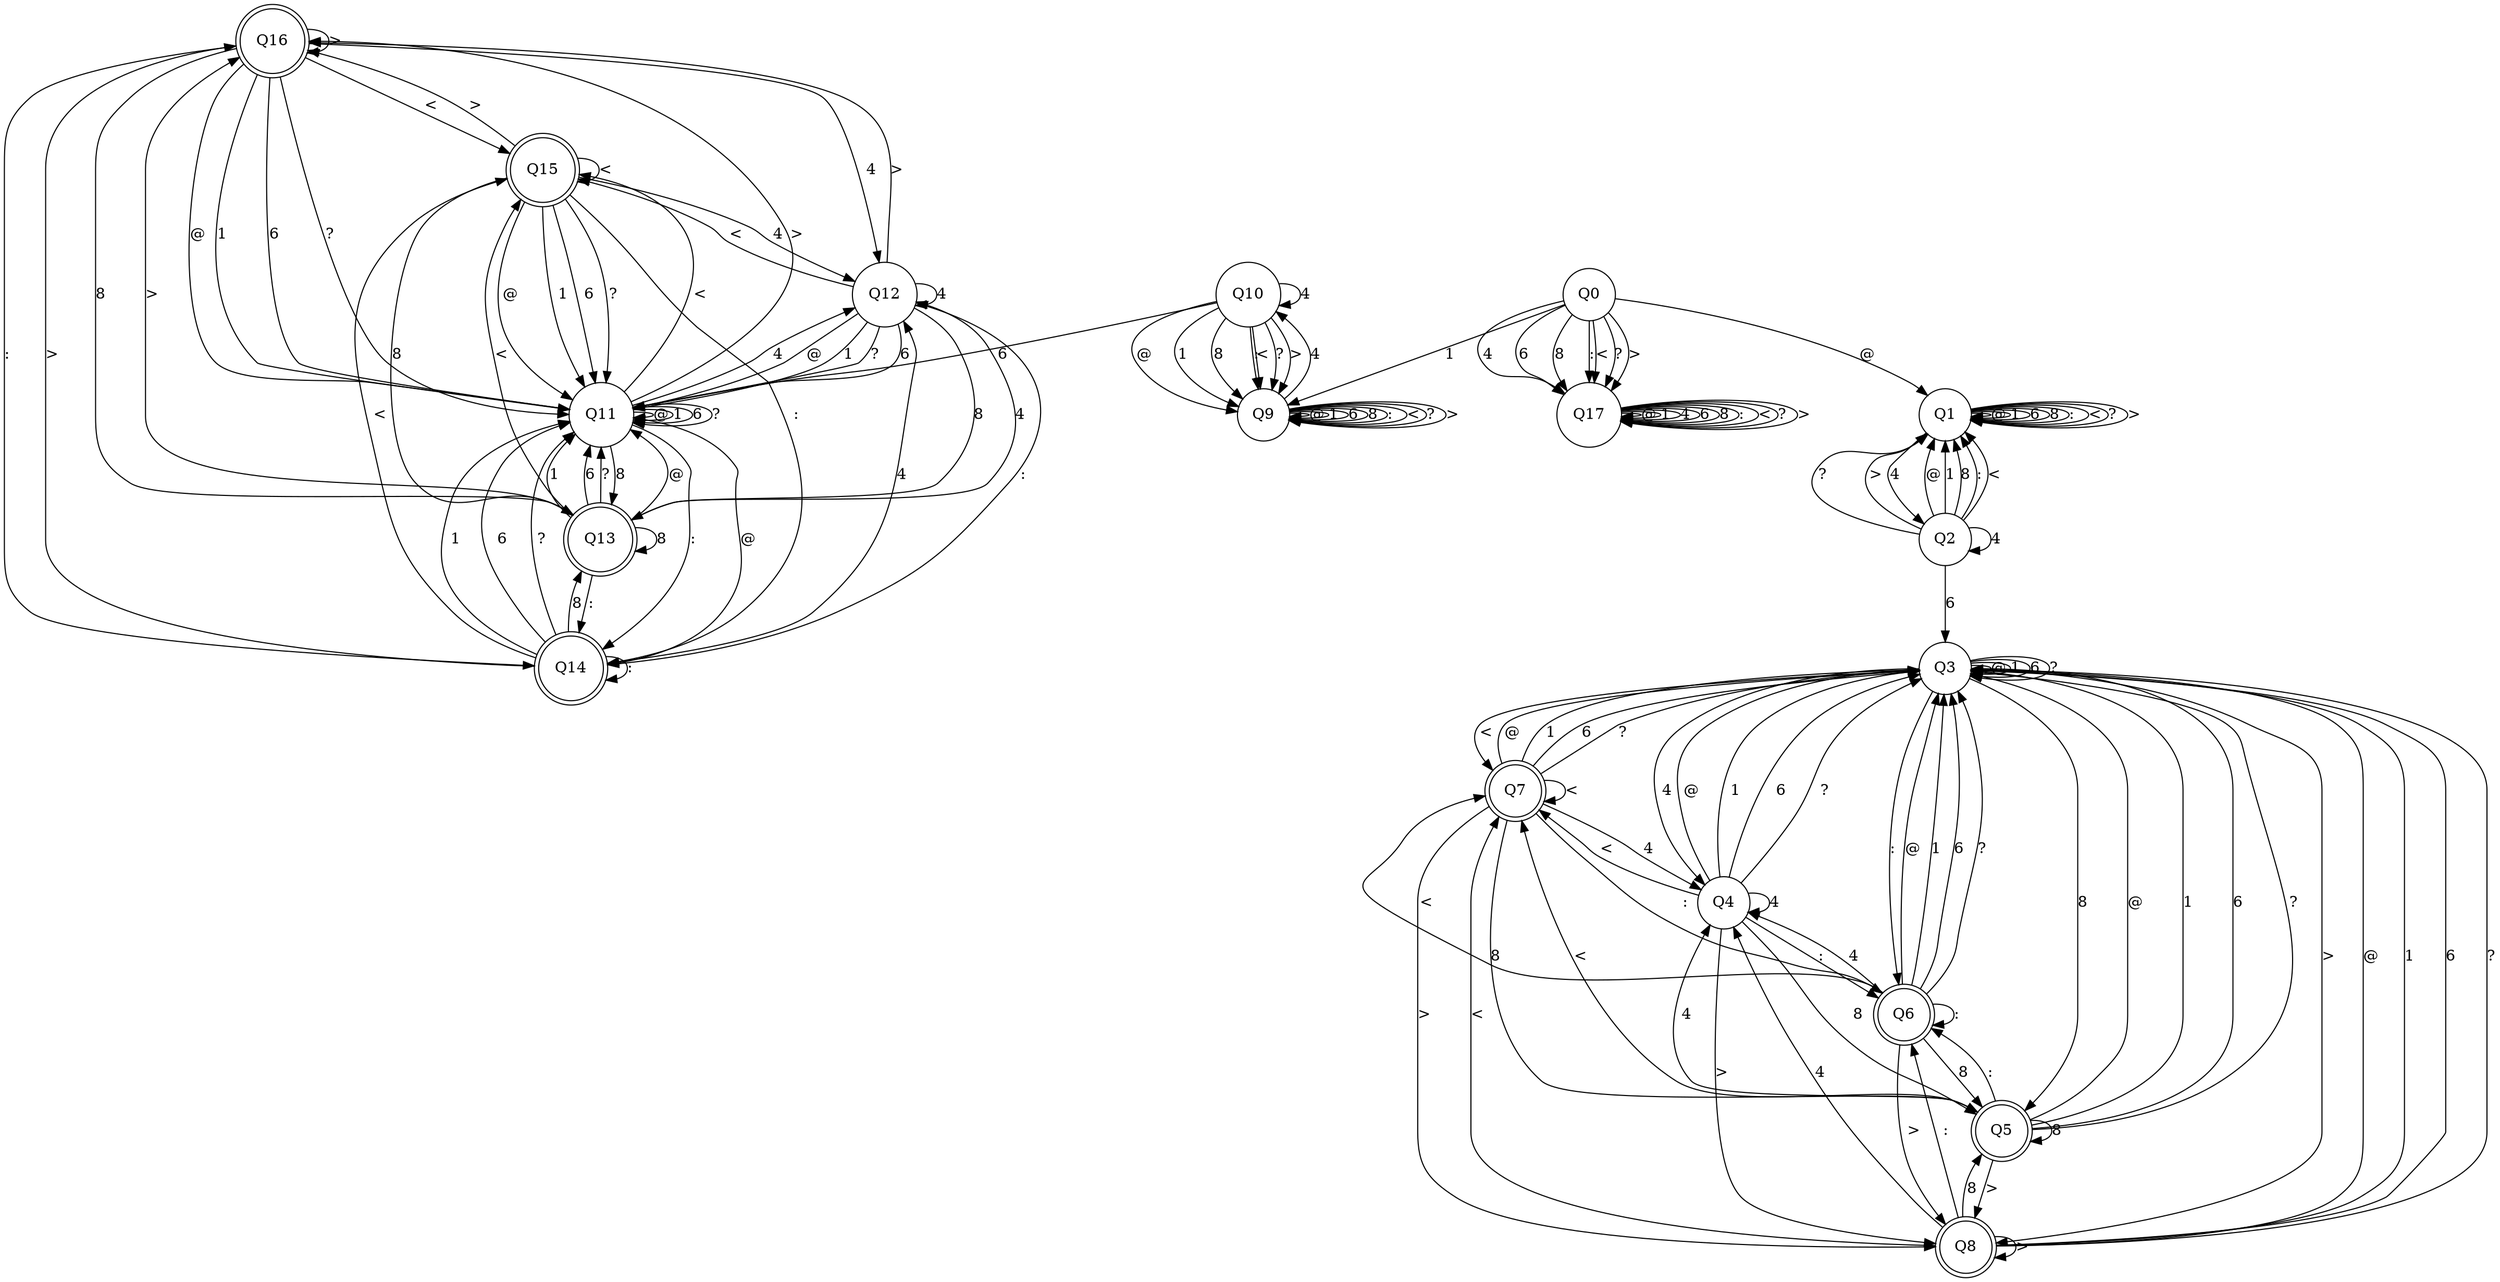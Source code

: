 digraph re_dfa {
Q16 [shape=doublecircle];
Q10 [shape=circle];
Q15 [shape=doublecircle];
Q17 [shape=circle];
Q7 [shape=doublecircle];
Q0 [shape=circle];
Q4 [shape=circle];
Q14 [shape=doublecircle];
Q13 [shape=doublecircle];
Q11 [shape=circle];
Q8 [shape=doublecircle];
Q5 [shape=doublecircle];
Q12 [shape=circle];
Q1 [shape=circle];
Q9 [shape=circle];
Q2 [shape=circle];
Q6 [shape=doublecircle];
Q3 [shape=circle];
Q16 -> Q11  [label="@"];
Q16 -> Q11  [label=1];
Q16 -> Q12  [label=4];
Q16 -> Q11  [label=6];
Q16 -> Q13  [label=8];
Q16 -> Q14  [label=":"];
Q16 -> Q15  [label="<"];
Q16 -> Q11  [label="?"];
Q16 -> Q16  [label=">"];
Q10 -> Q9  [label="@"];
Q10 -> Q9  [label=1];
Q10 -> Q10  [label=4];
Q10 -> Q11  [label=6];
Q10 -> Q9  [label=8];
Q10 -> Q9  [label=":"];
Q10 -> Q9  [label="<"];
Q10 -> Q9  [label="?"];
Q10 -> Q9  [label=">"];
Q15 -> Q11  [label="@"];
Q15 -> Q11  [label=1];
Q15 -> Q12  [label=4];
Q15 -> Q11  [label=6];
Q15 -> Q13  [label=8];
Q15 -> Q14  [label=":"];
Q15 -> Q15  [label="<"];
Q15 -> Q11  [label="?"];
Q15 -> Q16  [label=">"];
Q17 -> Q17  [label="@"];
Q17 -> Q17  [label=1];
Q17 -> Q17  [label=4];
Q17 -> Q17  [label=6];
Q17 -> Q17  [label=8];
Q17 -> Q17  [label=":"];
Q17 -> Q17  [label="<"];
Q17 -> Q17  [label="?"];
Q17 -> Q17  [label=">"];
Q7 -> Q3  [label="@"];
Q7 -> Q3  [label=1];
Q7 -> Q4  [label=4];
Q7 -> Q3  [label=6];
Q7 -> Q5  [label=8];
Q7 -> Q6  [label=":"];
Q7 -> Q7  [label="<"];
Q7 -> Q3  [label="?"];
Q7 -> Q8  [label=">"];
Q0 -> Q1  [label="@"];
Q0 -> Q9  [label=1];
Q0 -> Q17  [label=4];
Q0 -> Q17  [label=6];
Q0 -> Q17  [label=8];
Q0 -> Q17  [label=":"];
Q0 -> Q17  [label="<"];
Q0 -> Q17  [label="?"];
Q0 -> Q17  [label=">"];
Q4 -> Q3  [label="@"];
Q4 -> Q3  [label=1];
Q4 -> Q4  [label=4];
Q4 -> Q3  [label=6];
Q4 -> Q5  [label=8];
Q4 -> Q6  [label=":"];
Q4 -> Q7  [label="<"];
Q4 -> Q3  [label="?"];
Q4 -> Q8  [label=">"];
Q14 -> Q11  [label="@"];
Q14 -> Q11  [label=1];
Q14 -> Q12  [label=4];
Q14 -> Q11  [label=6];
Q14 -> Q13  [label=8];
Q14 -> Q14  [label=":"];
Q14 -> Q15  [label="<"];
Q14 -> Q11  [label="?"];
Q14 -> Q16  [label=">"];
Q13 -> Q11  [label="@"];
Q13 -> Q11  [label=1];
Q13 -> Q12  [label=4];
Q13 -> Q11  [label=6];
Q13 -> Q13  [label=8];
Q13 -> Q14  [label=":"];
Q13 -> Q15  [label="<"];
Q13 -> Q11  [label="?"];
Q13 -> Q16  [label=">"];
Q11 -> Q11  [label="@"];
Q11 -> Q11  [label=1];
Q11 -> Q12  [label=4];
Q11 -> Q11  [label=6];
Q11 -> Q13  [label=8];
Q11 -> Q14  [label=":"];
Q11 -> Q15  [label="<"];
Q11 -> Q11  [label="?"];
Q11 -> Q16  [label=">"];
Q8 -> Q3  [label="@"];
Q8 -> Q3  [label=1];
Q8 -> Q4  [label=4];
Q8 -> Q3  [label=6];
Q8 -> Q5  [label=8];
Q8 -> Q6  [label=":"];
Q8 -> Q7  [label="<"];
Q8 -> Q3  [label="?"];
Q8 -> Q8  [label=">"];
Q5 -> Q3  [label="@"];
Q5 -> Q3  [label=1];
Q5 -> Q4  [label=4];
Q5 -> Q3  [label=6];
Q5 -> Q5  [label=8];
Q5 -> Q6  [label=":"];
Q5 -> Q7  [label="<"];
Q5 -> Q3  [label="?"];
Q5 -> Q8  [label=">"];
Q12 -> Q11  [label="@"];
Q12 -> Q11  [label=1];
Q12 -> Q12  [label=4];
Q12 -> Q11  [label=6];
Q12 -> Q13  [label=8];
Q12 -> Q14  [label=":"];
Q12 -> Q15  [label="<"];
Q12 -> Q11  [label="?"];
Q12 -> Q16  [label=">"];
Q1 -> Q1  [label="@"];
Q1 -> Q1  [label=1];
Q1 -> Q2  [label=4];
Q1 -> Q1  [label=6];
Q1 -> Q1  [label=8];
Q1 -> Q1  [label=":"];
Q1 -> Q1  [label="<"];
Q1 -> Q1  [label="?"];
Q1 -> Q1  [label=">"];
Q9 -> Q9  [label="@"];
Q9 -> Q9  [label=1];
Q9 -> Q10  [label=4];
Q9 -> Q9  [label=6];
Q9 -> Q9  [label=8];
Q9 -> Q9  [label=":"];
Q9 -> Q9  [label="<"];
Q9 -> Q9  [label="?"];
Q9 -> Q9  [label=">"];
Q2 -> Q1  [label="@"];
Q2 -> Q1  [label=1];
Q2 -> Q2  [label=4];
Q2 -> Q3  [label=6];
Q2 -> Q1  [label=8];
Q2 -> Q1  [label=":"];
Q2 -> Q1  [label="<"];
Q2 -> Q1  [label="?"];
Q2 -> Q1  [label=">"];
Q6 -> Q3  [label="@"];
Q6 -> Q3  [label=1];
Q6 -> Q4  [label=4];
Q6 -> Q3  [label=6];
Q6 -> Q5  [label=8];
Q6 -> Q6  [label=":"];
Q6 -> Q7  [label="<"];
Q6 -> Q3  [label="?"];
Q6 -> Q8  [label=">"];
Q3 -> Q3  [label="@"];
Q3 -> Q3  [label=1];
Q3 -> Q4  [label=4];
Q3 -> Q3  [label=6];
Q3 -> Q5  [label=8];
Q3 -> Q6  [label=":"];
Q3 -> Q7  [label="<"];
Q3 -> Q3  [label="?"];
Q3 -> Q8  [label=">"];
}
